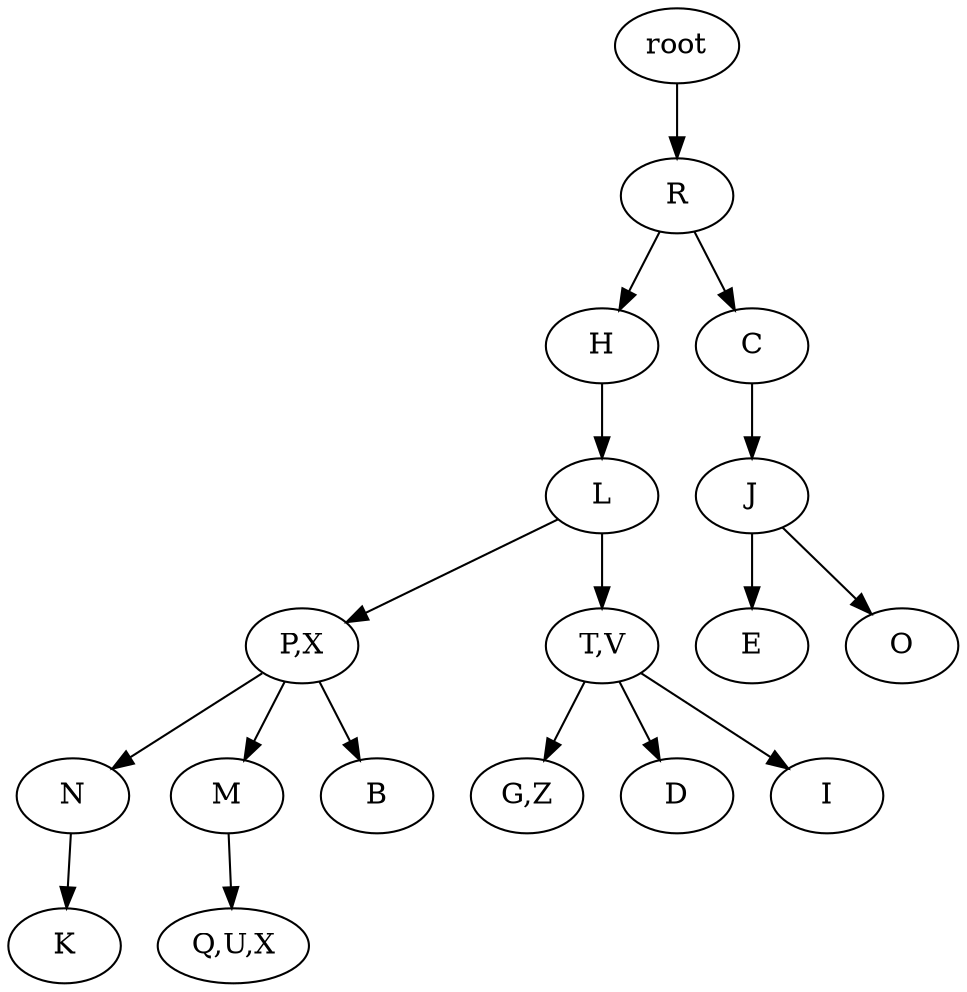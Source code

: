strict digraph G {
	graph [name=G];
	0	 [label=root];
	1	 [label=R];
	0 -> 1;
	2	 [label=H];
	1 -> 2;
	3	 [label=C];
	1 -> 3;
	4	 [label=L];
	2 -> 4;
	8	 [label=J];
	3 -> 8;
	6	 [label="P,X"];
	4 -> 6;
	7	 [label="T,V"];
	4 -> 7;
	15	 [label=E];
	8 -> 15;
	16	 [label=O];
	8 -> 16;
	9	 [label=N];
	6 -> 9;
	10	 [label=M];
	6 -> 10;
	11	 [label=B];
	6 -> 11;
	12	 [label="G,Z"];
	7 -> 12;
	13	 [label=D];
	7 -> 13;
	14	 [label=I];
	7 -> 14;
	18	 [label=K];
	9 -> 18;
	19	 [label="Q,U,X"];
	10 -> 19;
}
